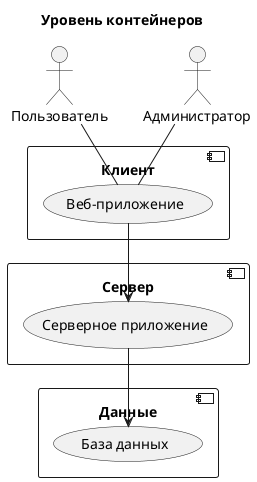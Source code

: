 @startuml
!define RECTANGLE component
title Уровень контейнеров

actor Пользователь
actor Администратор

RECTANGLE Клиент {
  (Веб-приложение)
}

RECTANGLE Сервер {
  (Серверное приложение)
}

RECTANGLE Данные {
  (База данных)
}

Пользователь -- (Веб-приложение)
Администратор -- (Веб-приложение)
(Веб-приложение) --> (Серверное приложение)
(Серверное приложение) --> (База данных)

@enduml
